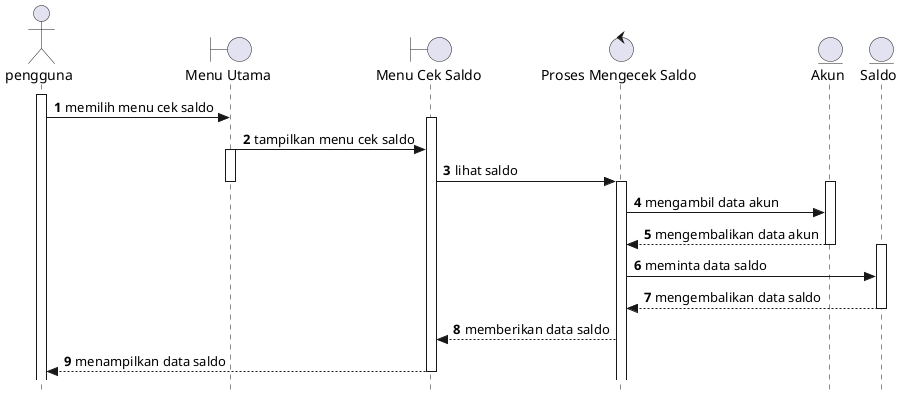 @startuml
'https://plantuml.com/sequence-diagram

autonumber
skinparam style strictuml

actor pengguna
boundary "Menu Utama"
boundary "Menu Cek Saldo"
control "Proses Mengecek Saldo"
entity "Akun"
entity "Saldo"

activate pengguna

pengguna -> "Menu Utama": memilih menu cek saldo

activate "Menu Cek Saldo"

"Menu Utama" -> "Menu Cek Saldo": tampilkan menu cek saldo

activate "Menu Utama"

"Menu Cek Saldo" -> "Proses Mengecek Saldo": lihat saldo

deactivate "Menu Utama"

activate "Proses Mengecek Saldo"

activate "Akun"

"Proses Mengecek Saldo" -> "Akun": mengambil data akun
"Akun" --> "Proses Mengecek Saldo" : mengembalikan data akun

deactivate "Akun"

activate "Saldo"

"Proses Mengecek Saldo" -> "Saldo": meminta data saldo
"Saldo" --> "Proses Mengecek Saldo": mengembalikan data saldo

deactivate "Saldo"

"Proses Mengecek Saldo" --> "Menu Cek Saldo": memberikan data saldo
"Menu Cek Saldo" --> pengguna: menampilkan data saldo

deactivate "Menu Cek Saldo"



@enduml